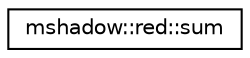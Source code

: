 digraph "Graphical Class Hierarchy"
{
 // LATEX_PDF_SIZE
  edge [fontname="Helvetica",fontsize="10",labelfontname="Helvetica",labelfontsize="10"];
  node [fontname="Helvetica",fontsize="10",shape=record];
  rankdir="LR";
  Node0 [label="mshadow::red::sum",height=0.2,width=0.4,color="black", fillcolor="white", style="filled",URL="$structmshadow_1_1red_1_1sum.html",tooltip="sum reducer"];
}
